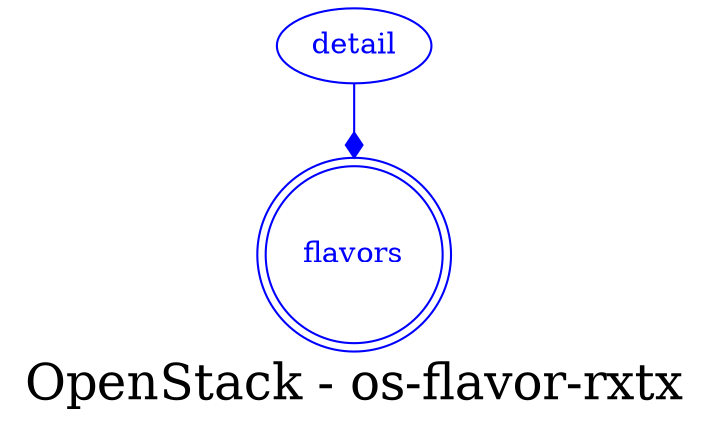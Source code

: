 digraph LexiconGraph {
graph[label="OpenStack - os-flavor-rxtx", fontsize=24]
splines=true
"flavors" [color=blue, fontcolor=blue, shape=doublecircle]
"detail" -> "flavors" [color=blue, fontcolor=blue, arrowhead=diamond, arrowtail=none]
"detail" [color=blue, fontcolor=blue, shape=ellipse]
}
